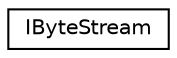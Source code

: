 digraph "Graphical Class Hierarchy"
{
 // LATEX_PDF_SIZE
  edge [fontname="Helvetica",fontsize="10",labelfontname="Helvetica",labelfontsize="10"];
  node [fontname="Helvetica",fontsize="10",shape=record];
  rankdir="LR";
  Node0 [label="IByteStream",height=0.2,width=0.4,color="black", fillcolor="white", style="filled",URL="$class_i_byte_stream.html",tooltip="Data stream object interface"];
}
